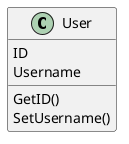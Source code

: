 @startuml
    class User{
        ID
        Username
        GetID()
        SetUsername()
    }
@enduml
